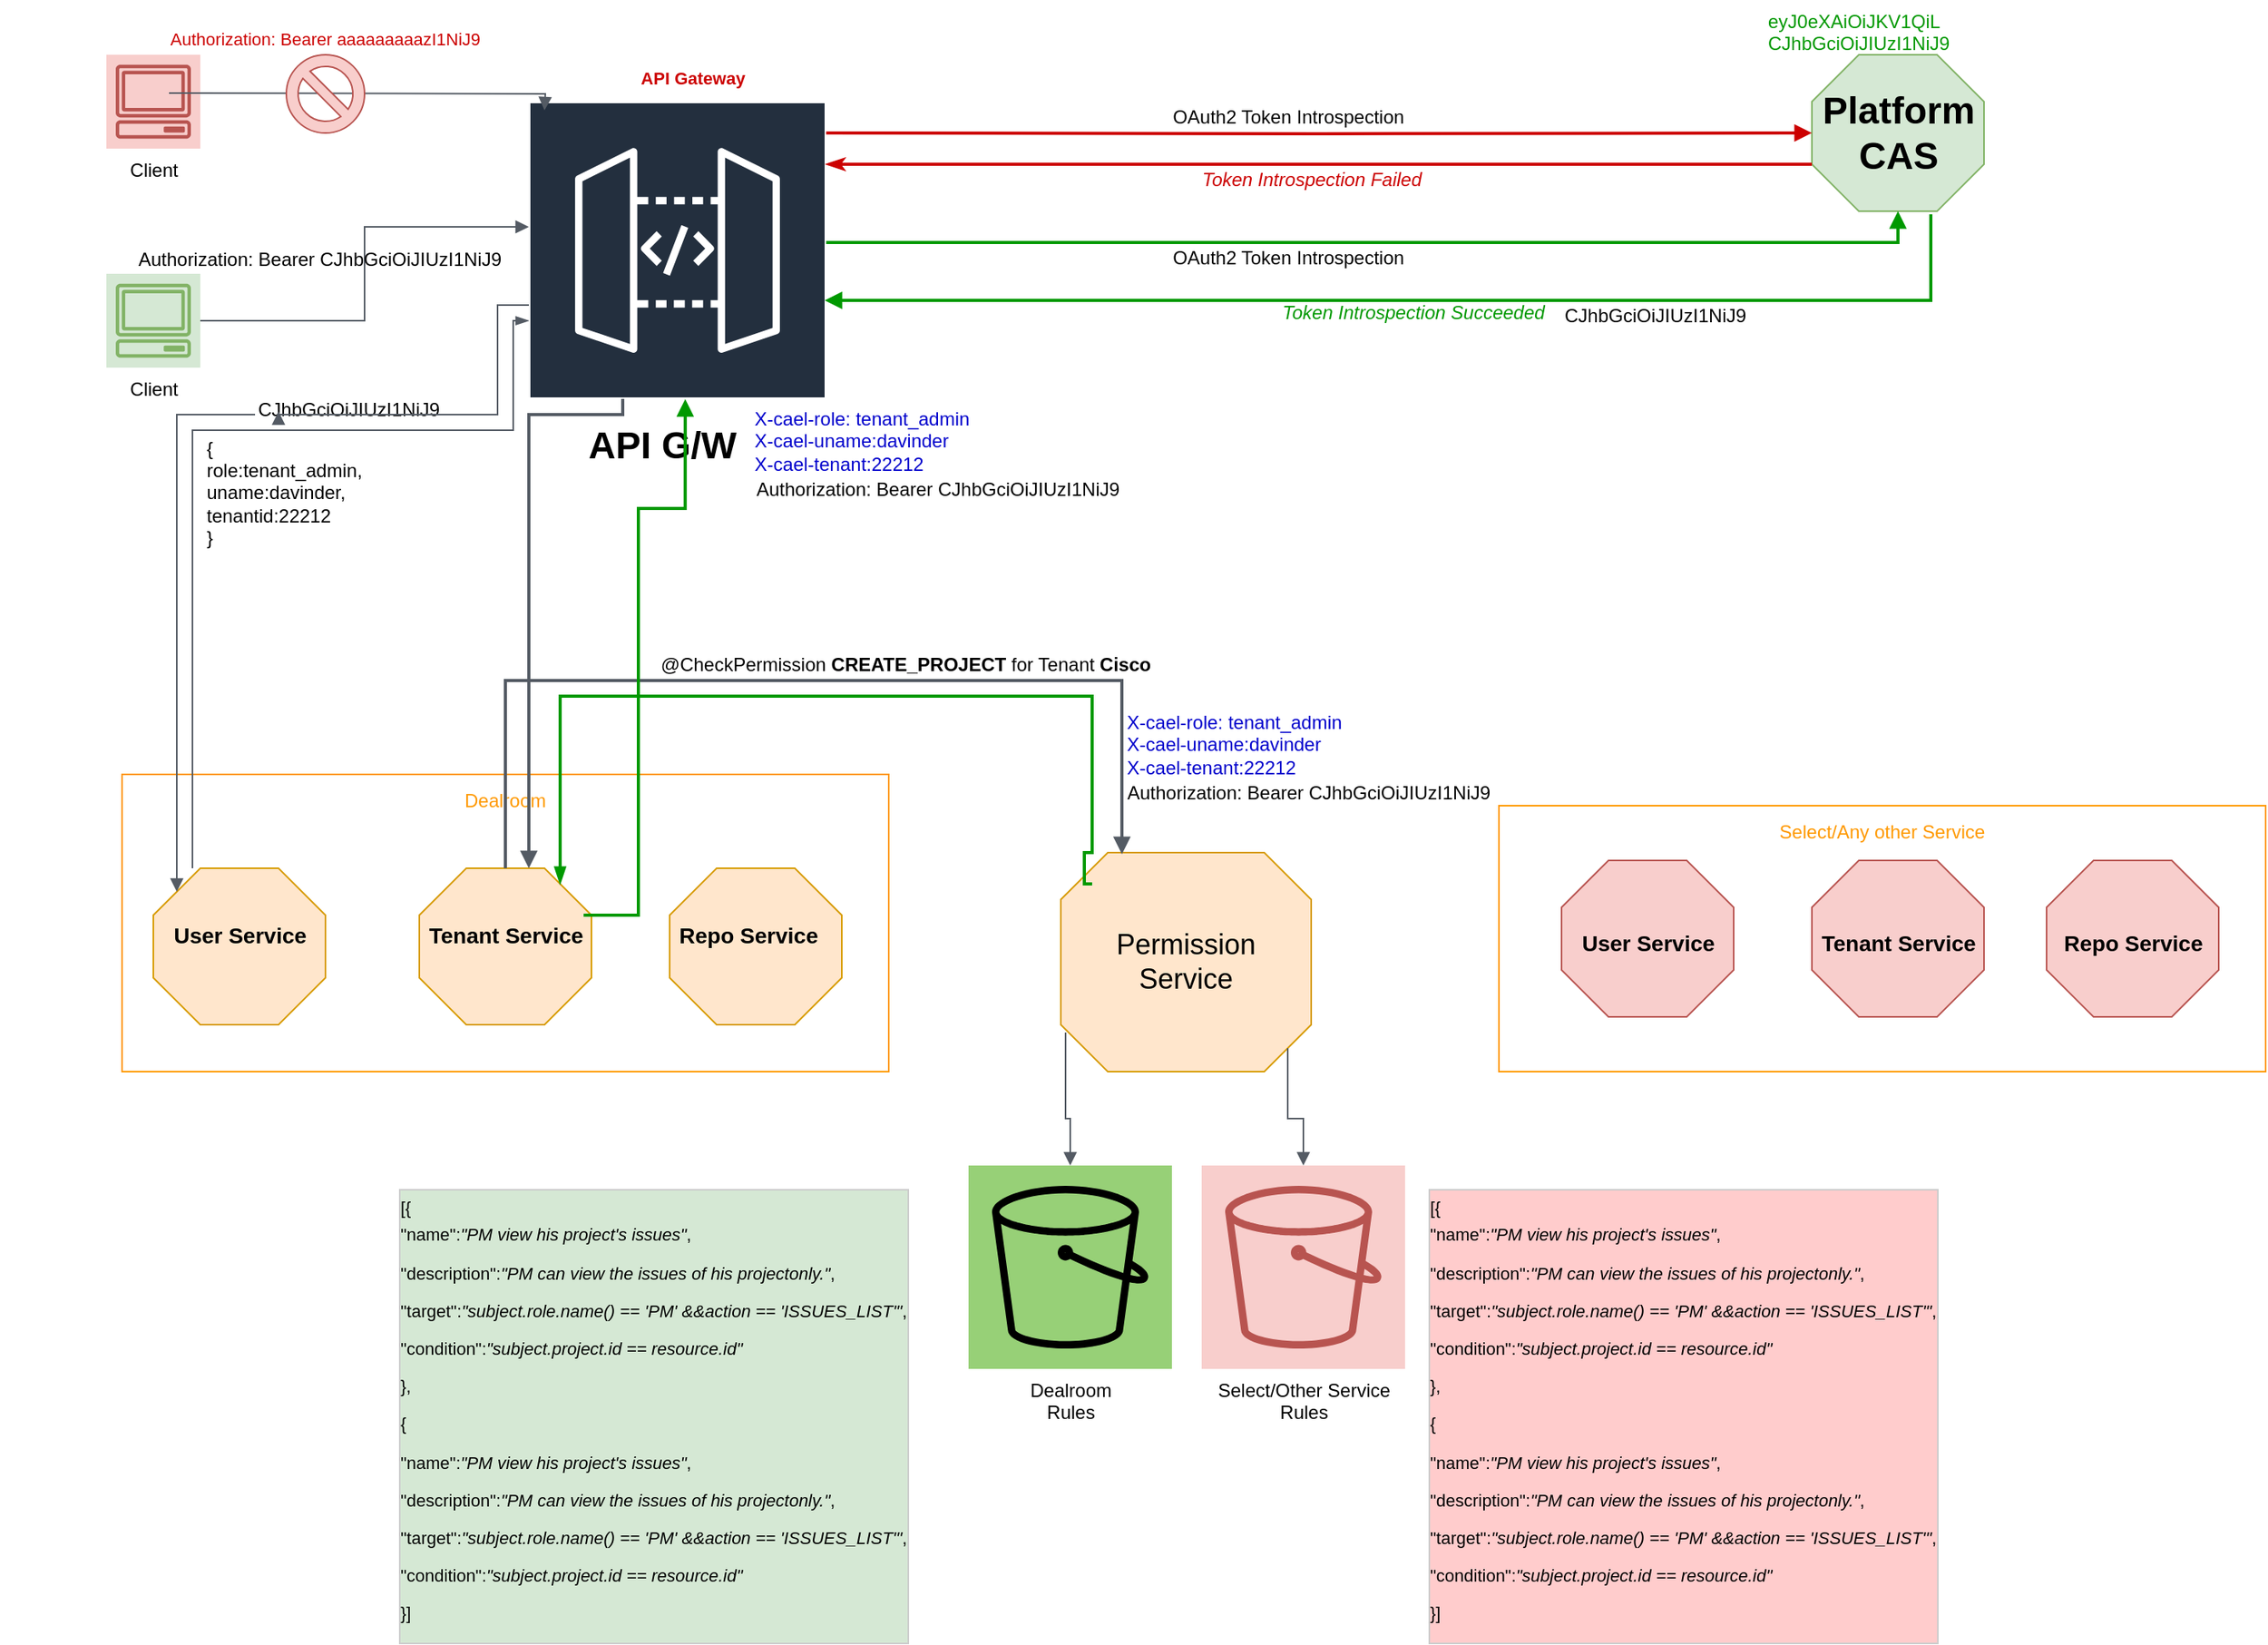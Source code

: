 <mxfile version="10.6.8" type="github"><diagram id="lSjkIo8CIUeunzuM7kKl" name="Page-1"><mxGraphModel dx="1886" dy="961" grid="1" gridSize="10" guides="1" tooltips="1" connect="1" arrows="1" fold="1" page="1" pageScale="1" pageWidth="2000" pageHeight="2000" math="0" shadow="0"><root><mxCell id="0"/><mxCell id="1" parent="0"/><mxCell id="2soLeYdfFVD7mJhR7BGm-30" value="Select/Any other Service" style="outlineConnect=0;gradientColor=none;html=1;whiteSpace=wrap;fontSize=12;fontStyle=0;strokeColor=#FF9900;fillColor=none;verticalAlign=top;align=center;fontColor=#FF9900;dashed=0;spacingTop=3;" vertex="1" parent="1"><mxGeometry x="1290" y="530" width="490" height="170" as="geometry"/></mxCell><mxCell id="2soLeYdfFVD7mJhR7BGm-29" value="Dealroom" style="outlineConnect=0;gradientColor=none;html=1;whiteSpace=wrap;fontSize=12;fontStyle=0;strokeColor=#FF9900;fillColor=none;verticalAlign=top;align=center;fontColor=#FF9900;dashed=0;spacingTop=3;" vertex="1" parent="1"><mxGeometry x="410" y="510" width="490" height="190" as="geometry"/></mxCell><mxCell id="2soLeYdfFVD7mJhR7BGm-18" value="Client" style="outlineConnect=0;strokeColor=#b85450;fillColor=#f8cecc;dashed=0;verticalLabelPosition=bottom;verticalAlign=top;align=center;html=1;fontSize=12;fontStyle=0;aspect=fixed;shape=mxgraph.aws4.resourceIcon;resIcon=mxgraph.aws4.client;" vertex="1" parent="1"><mxGeometry x="400" y="50" width="60" height="60" as="geometry"/></mxCell><mxCell id="2soLeYdfFVD7mJhR7BGm-21" value="" style="whiteSpace=wrap;html=1;shape=mxgraph.basic.octagon2;align=center;verticalAlign=middle;dx=15;fillColor=#d5e8d4;strokeColor=#82b366;" vertex="1" parent="1"><mxGeometry x="1490" y="50" width="110" height="100" as="geometry"/></mxCell><mxCell id="2soLeYdfFVD7mJhR7BGm-22" value="" style="outlineConnect=0;fontColor=#232F3E;gradientColor=none;strokeColor=#ffffff;fillColor=#232F3E;dashed=0;verticalLabelPosition=middle;verticalAlign=bottom;align=center;html=1;whiteSpace=wrap;fontSize=10;fontStyle=1;spacing=3;shape=mxgraph.aws4.productIcon;prIcon=mxgraph.aws4.api_gateway;" vertex="1" parent="1"><mxGeometry x="670" y="80" width="190" height="160" as="geometry"/></mxCell><mxCell id="2soLeYdfFVD7mJhR7BGm-23" value="" style="whiteSpace=wrap;html=1;shape=mxgraph.basic.octagon2;align=center;verticalAlign=middle;dx=15;fillColor=#ffe6cc;strokeColor=#d79b00;" vertex="1" parent="1"><mxGeometry x="430" y="570" width="110" height="100" as="geometry"/></mxCell><mxCell id="2soLeYdfFVD7mJhR7BGm-24" value="" style="whiteSpace=wrap;html=1;shape=mxgraph.basic.octagon2;align=center;verticalAlign=middle;dx=15;fillColor=#ffe6cc;strokeColor=#d79b00;" vertex="1" parent="1"><mxGeometry x="760" y="570" width="110" height="100" as="geometry"/></mxCell><mxCell id="2soLeYdfFVD7mJhR7BGm-25" value="" style="whiteSpace=wrap;html=1;shape=mxgraph.basic.octagon2;align=center;verticalAlign=middle;dx=15;fillColor=#ffe6cc;strokeColor=#d79b00;" vertex="1" parent="1"><mxGeometry x="600" y="570" width="110" height="100" as="geometry"/></mxCell><mxCell id="2soLeYdfFVD7mJhR7BGm-26" value="" style="whiteSpace=wrap;html=1;shape=mxgraph.basic.octagon2;align=center;verticalAlign=middle;dx=15;fillColor=#f8cecc;strokeColor=#b85450;" vertex="1" parent="1"><mxGeometry x="1330" y="565" width="110" height="100" as="geometry"/></mxCell><mxCell id="2soLeYdfFVD7mJhR7BGm-27" value="" style="whiteSpace=wrap;html=1;shape=mxgraph.basic.octagon2;align=center;verticalAlign=middle;dx=15;fillColor=#f8cecc;strokeColor=#b85450;" vertex="1" parent="1"><mxGeometry x="1490" y="565" width="110" height="100" as="geometry"/></mxCell><mxCell id="2soLeYdfFVD7mJhR7BGm-28" value="" style="whiteSpace=wrap;html=1;shape=mxgraph.basic.octagon2;align=center;verticalAlign=middle;dx=15;fillColor=#f8cecc;strokeColor=#b85450;" vertex="1" parent="1"><mxGeometry x="1640" y="565" width="110" height="100" as="geometry"/></mxCell><mxCell id="2soLeYdfFVD7mJhR7BGm-31" value="" style="edgeStyle=orthogonalEdgeStyle;html=1;endArrow=block;elbow=vertical;startArrow=none;endFill=1;strokeColor=#CC0000;rounded=0;strokeWidth=2;" edge="1" parent="1" target="2soLeYdfFVD7mJhR7BGm-21"><mxGeometry width="100" relative="1" as="geometry"><mxPoint x="860" y="100" as="sourcePoint"/><mxPoint x="960" y="100" as="targetPoint"/></mxGeometry></mxCell><mxCell id="2soLeYdfFVD7mJhR7BGm-32" value="" style="edgeStyle=orthogonalEdgeStyle;html=1;endArrow=block;elbow=vertical;startArrow=none;endFill=1;strokeColor=#545B64;rounded=0;" edge="1" parent="1"><mxGeometry width="100" relative="1" as="geometry"><mxPoint x="440" y="74.5" as="sourcePoint"/><mxPoint x="680" y="85.5" as="targetPoint"/></mxGeometry></mxCell><mxCell id="2soLeYdfFVD7mJhR7BGm-33" value="" style="edgeStyle=orthogonalEdgeStyle;html=1;endArrow=none;elbow=vertical;startArrow=classicThin;endFill=0;strokeColor=#CC0000;rounded=0;startFill=1;strokeWidth=2;" edge="1" parent="1"><mxGeometry width="100" relative="1" as="geometry"><mxPoint x="860" y="120" as="sourcePoint"/><mxPoint x="1490" y="120" as="targetPoint"/></mxGeometry></mxCell><mxCell id="2soLeYdfFVD7mJhR7BGm-34" value="" style="verticalLabelPosition=bottom;verticalAlign=top;html=1;shape=mxgraph.basic.no_symbol;fillColor=#f8cecc;strokeColor=#b85450;" vertex="1" parent="1"><mxGeometry x="515" y="50" width="50" height="50" as="geometry"/></mxCell><mxCell id="2soLeYdfFVD7mJhR7BGm-35" value="Client" style="outlineConnect=0;strokeColor=#82b366;fillColor=#d5e8d4;dashed=0;verticalLabelPosition=bottom;verticalAlign=top;align=center;html=1;fontSize=12;fontStyle=0;aspect=fixed;shape=mxgraph.aws4.resourceIcon;resIcon=mxgraph.aws4.client;" vertex="1" parent="1"><mxGeometry x="400" y="190" width="60" height="60" as="geometry"/></mxCell><mxCell id="2soLeYdfFVD7mJhR7BGm-36" value="" style="edgeStyle=orthogonalEdgeStyle;html=1;endArrow=block;elbow=vertical;startArrow=none;endFill=1;strokeColor=#545B64;rounded=0;" edge="1" parent="1" source="2soLeYdfFVD7mJhR7BGm-35" target="2soLeYdfFVD7mJhR7BGm-22"><mxGeometry width="100" relative="1" as="geometry"><mxPoint x="460" y="220" as="sourcePoint"/><mxPoint x="560" y="220" as="targetPoint"/></mxGeometry></mxCell><mxCell id="2soLeYdfFVD7mJhR7BGm-37" value="" style="edgeStyle=orthogonalEdgeStyle;html=1;endArrow=block;elbow=vertical;startArrow=none;endFill=1;strokeColor=#009900;rounded=0;entryX=0.5;entryY=1;entryDx=0;entryDy=0;entryPerimeter=0;strokeWidth=2;" edge="1" parent="1" source="2soLeYdfFVD7mJhR7BGm-22" target="2soLeYdfFVD7mJhR7BGm-21"><mxGeometry width="100" relative="1" as="geometry"><mxPoint x="860" y="160" as="sourcePoint"/><mxPoint x="960" y="160" as="targetPoint"/><Array as="points"><mxPoint x="1545" y="170"/></Array></mxGeometry></mxCell><mxCell id="2soLeYdfFVD7mJhR7BGm-38" value="" style="edgeStyle=orthogonalEdgeStyle;html=1;endArrow=none;elbow=vertical;startArrow=block;startFill=1;strokeColor=#009900;rounded=0;exitX=0.995;exitY=0.794;exitDx=0;exitDy=0;exitPerimeter=0;entryX=0.691;entryY=1.02;entryDx=0;entryDy=0;entryPerimeter=0;strokeWidth=2;" edge="1" parent="1" source="2soLeYdfFVD7mJhR7BGm-22" target="2soLeYdfFVD7mJhR7BGm-21"><mxGeometry width="100" relative="1" as="geometry"><mxPoint x="1470" y="170" as="sourcePoint"/><mxPoint x="1570" y="170" as="targetPoint"/><Array as="points"><mxPoint x="1566" y="207"/></Array></mxGeometry></mxCell><mxCell id="2soLeYdfFVD7mJhR7BGm-40" value="Platform&lt;br&gt;CAS&lt;br&gt;" style="text;strokeColor=none;fillColor=none;html=1;fontSize=24;fontStyle=1;verticalAlign=middle;align=center;" vertex="1" parent="1"><mxGeometry x="1505" y="90" width="80" height="20" as="geometry"/></mxCell><mxCell id="2soLeYdfFVD7mJhR7BGm-41" value="&lt;font style=&quot;font-size: 14px&quot;&gt;User Service&lt;/font&gt;" style="text;strokeColor=none;fillColor=none;html=1;fontSize=24;fontStyle=1;verticalAlign=middle;align=center;" vertex="1" parent="1"><mxGeometry x="435" y="590" width="100" height="40" as="geometry"/></mxCell><mxCell id="2soLeYdfFVD7mJhR7BGm-42" value="&lt;font style=&quot;font-size: 14px&quot;&gt;Tenant Service&lt;/font&gt;" style="text;strokeColor=none;fillColor=none;html=1;fontSize=24;fontStyle=1;verticalAlign=middle;align=center;" vertex="1" parent="1"><mxGeometry x="605" y="590" width="100" height="40" as="geometry"/></mxCell><mxCell id="2soLeYdfFVD7mJhR7BGm-43" value="&lt;font style=&quot;font-size: 14px&quot;&gt;Repo Service&lt;/font&gt;" style="text;strokeColor=none;fillColor=none;html=1;fontSize=24;fontStyle=1;verticalAlign=middle;align=center;" vertex="1" parent="1"><mxGeometry x="760" y="590" width="100" height="40" as="geometry"/></mxCell><mxCell id="2soLeYdfFVD7mJhR7BGm-44" value="&lt;font style=&quot;font-size: 14px&quot;&gt;Tenant Service&lt;/font&gt;" style="text;strokeColor=none;fillColor=none;html=1;fontSize=24;fontStyle=1;verticalAlign=middle;align=center;" vertex="1" parent="1"><mxGeometry x="1495" y="595" width="100" height="40" as="geometry"/></mxCell><mxCell id="2soLeYdfFVD7mJhR7BGm-45" value="&lt;font style=&quot;font-size: 14px&quot;&gt;User Service&lt;/font&gt;" style="text;strokeColor=none;fillColor=none;html=1;fontSize=24;fontStyle=1;verticalAlign=middle;align=center;" vertex="1" parent="1"><mxGeometry x="1335" y="595" width="100" height="40" as="geometry"/></mxCell><mxCell id="2soLeYdfFVD7mJhR7BGm-46" value="&lt;font style=&quot;font-size: 14px&quot;&gt;Repo Service&lt;/font&gt;" style="text;strokeColor=none;fillColor=none;html=1;fontSize=24;fontStyle=1;verticalAlign=middle;align=center;" vertex="1" parent="1"><mxGeometry x="1645" y="595" width="100" height="40" as="geometry"/></mxCell><mxCell id="2soLeYdfFVD7mJhR7BGm-49" value="&lt;font style=&quot;font-size: 18px&quot;&gt;Permission&lt;br&gt;Service&lt;/font&gt;&lt;br&gt;" style="whiteSpace=wrap;html=1;shape=mxgraph.basic.octagon2;align=center;verticalAlign=middle;dx=15;fillColor=#ffe6cc;strokeColor=#d79b00;" vertex="1" parent="1"><mxGeometry x="1010" y="560" width="160" height="140" as="geometry"/></mxCell><mxCell id="2soLeYdfFVD7mJhR7BGm-50" value="API G/W" style="text;strokeColor=none;fillColor=none;html=1;fontSize=24;fontStyle=1;verticalAlign=middle;align=center;" vertex="1" parent="1"><mxGeometry x="705" y="280" width="100" height="40" as="geometry"/></mxCell><mxCell id="2soLeYdfFVD7mJhR7BGm-53" value="" style="edgeStyle=orthogonalEdgeStyle;html=1;endArrow=block;elbow=vertical;startArrow=none;endFill=1;strokeColor=#545B64;rounded=0;entryX=0;entryY=0;entryDx=15;entryDy=15;entryPerimeter=0;" edge="1" parent="1" source="2soLeYdfFVD7mJhR7BGm-85" target="2soLeYdfFVD7mJhR7BGm-23"><mxGeometry width="100" relative="1" as="geometry"><mxPoint x="540" y="290" as="sourcePoint"/><mxPoint x="640" y="290" as="targetPoint"/><Array as="points"><mxPoint x="445" y="280"/></Array></mxGeometry></mxCell><mxCell id="2soLeYdfFVD7mJhR7BGm-54" value="" style="edgeStyle=orthogonalEdgeStyle;html=1;endArrow=none;elbow=vertical;startArrow=blockThin;endFill=0;strokeColor=#545B64;rounded=0;startFill=1;" edge="1" parent="1"><mxGeometry width="100" relative="1" as="geometry"><mxPoint x="670" y="220" as="sourcePoint"/><mxPoint x="455" y="570" as="targetPoint"/><Array as="points"><mxPoint x="660" y="220"/><mxPoint x="660" y="290"/><mxPoint x="455" y="290"/></Array></mxGeometry></mxCell><mxCell id="2soLeYdfFVD7mJhR7BGm-55" value="" style="edgeStyle=orthogonalEdgeStyle;html=1;endArrow=block;elbow=vertical;startArrow=none;endFill=1;strokeColor=#545B64;rounded=0;strokeWidth=2;" edge="1" parent="1" target="2soLeYdfFVD7mJhR7BGm-25"><mxGeometry width="100" relative="1" as="geometry"><mxPoint x="730" y="270" as="sourcePoint"/><mxPoint x="1030" y="350" as="targetPoint"/><Array as="points"><mxPoint x="730" y="280"/><mxPoint x="670" y="280"/></Array></mxGeometry></mxCell><mxCell id="2soLeYdfFVD7mJhR7BGm-56" value="" style="edgeStyle=orthogonalEdgeStyle;html=1;endArrow=block;elbow=vertical;startArrow=none;endFill=1;strokeColor=#545B64;rounded=0;entryX=0.244;entryY=0.007;entryDx=0;entryDy=0;entryPerimeter=0;strokeWidth=2;" edge="1" parent="1" source="2soLeYdfFVD7mJhR7BGm-25" target="2soLeYdfFVD7mJhR7BGm-49"><mxGeometry width="100" relative="1" as="geometry"><mxPoint x="760" y="430" as="sourcePoint"/><mxPoint x="860" y="430" as="targetPoint"/><Array as="points"><mxPoint x="655" y="450"/><mxPoint x="1049" y="450"/></Array></mxGeometry></mxCell><mxCell id="2soLeYdfFVD7mJhR7BGm-57" value="" style="edgeStyle=orthogonalEdgeStyle;html=1;endArrow=none;elbow=vertical;startArrow=blockThin;endFill=0;strokeColor=#009900;rounded=0;strokeWidth=2;startFill=1;" edge="1" parent="1"><mxGeometry width="100" relative="1" as="geometry"><mxPoint x="690" y="580" as="sourcePoint"/><mxPoint x="1030" y="580" as="targetPoint"/><Array as="points"><mxPoint x="690" y="460"/><mxPoint x="1030" y="460"/><mxPoint x="1030" y="560"/><mxPoint x="1025" y="560"/></Array></mxGeometry></mxCell><mxCell id="2soLeYdfFVD7mJhR7BGm-58" value="" style="edgeStyle=orthogonalEdgeStyle;html=1;endArrow=block;elbow=vertical;startArrow=none;endFill=1;strokeColor=#009900;rounded=0;entryX=0.526;entryY=1.188;entryDx=0;entryDy=0;entryPerimeter=0;exitX=1;exitY=0.25;exitDx=0;exitDy=0;strokeWidth=2;" edge="1" parent="1" source="2soLeYdfFVD7mJhR7BGm-42" target="2soLeYdfFVD7mJhR7BGm-22"><mxGeometry width="100" relative="1" as="geometry"><mxPoint x="880" y="380" as="sourcePoint"/><mxPoint x="980" y="380" as="targetPoint"/><Array as="points"><mxPoint x="740" y="600"/><mxPoint x="740" y="340"/><mxPoint x="770" y="340"/></Array></mxGeometry></mxCell><mxCell id="2soLeYdfFVD7mJhR7BGm-63" value="Select/Other Service&lt;br&gt;Rules&lt;br&gt;" style="outlineConnect=0;strokeColor=#b85450;fillColor=#f8cecc;dashed=0;verticalLabelPosition=bottom;verticalAlign=top;align=center;html=1;fontSize=12;fontStyle=0;aspect=fixed;shape=mxgraph.aws4.resourceIcon;resIcon=mxgraph.aws4.bucket;" vertex="1" parent="1"><mxGeometry x="1100" y="760" width="130" height="130" as="geometry"/></mxCell><mxCell id="2soLeYdfFVD7mJhR7BGm-62" value="Dealroom&lt;br&gt;Rules" style="outlineConnect=0;dashed=0;verticalLabelPosition=bottom;verticalAlign=top;align=center;html=1;fontSize=12;fontStyle=0;aspect=fixed;shape=mxgraph.aws4.resourceIcon;resIcon=mxgraph.aws4.bucket;fillColor=#97D077;" vertex="1" parent="1"><mxGeometry x="951" y="760" width="130" height="130" as="geometry"/></mxCell><mxCell id="2soLeYdfFVD7mJhR7BGm-74" value="" style="edgeStyle=orthogonalEdgeStyle;html=1;endArrow=block;elbow=vertical;startArrow=none;endFill=1;strokeColor=#545B64;rounded=0;exitX=0.019;exitY=0.821;exitDx=0;exitDy=0;exitPerimeter=0;" edge="1" parent="1" source="2soLeYdfFVD7mJhR7BGm-49" target="2soLeYdfFVD7mJhR7BGm-62"><mxGeometry width="100" relative="1" as="geometry"><mxPoint x="930" y="720" as="sourcePoint"/><mxPoint x="1030" y="720" as="targetPoint"/></mxGeometry></mxCell><mxCell id="2soLeYdfFVD7mJhR7BGm-75" value="" style="edgeStyle=orthogonalEdgeStyle;html=1;endArrow=block;elbow=vertical;startArrow=none;endFill=1;strokeColor=#545B64;rounded=0;exitX=0;exitY=0;exitDx=145;exitDy=125;exitPerimeter=0;" edge="1" parent="1" source="2soLeYdfFVD7mJhR7BGm-49" target="2soLeYdfFVD7mJhR7BGm-63"><mxGeometry width="100" relative="1" as="geometry"><mxPoint x="1220" y="710" as="sourcePoint"/><mxPoint x="1320" y="710" as="targetPoint"/></mxGeometry></mxCell><mxCell id="2soLeYdfFVD7mJhR7BGm-76" value="OAuth2 Token Introspection" style="text;html=1;strokeColor=none;fillColor=none;align=center;verticalAlign=middle;whiteSpace=wrap;rounded=0;" vertex="1" parent="1"><mxGeometry x="1061" y="80" width="189" height="20" as="geometry"/></mxCell><mxCell id="2soLeYdfFVD7mJhR7BGm-77" value="&lt;i&gt;&lt;font color=&quot;#cc0000&quot;&gt;Token Introspection Failed&lt;/font&gt;&lt;/i&gt;" style="text;html=1;strokeColor=none;fillColor=none;align=center;verticalAlign=middle;whiteSpace=wrap;rounded=0;" vertex="1" parent="1"><mxGeometry x="1076" y="120" width="189" height="20" as="geometry"/></mxCell><mxCell id="2soLeYdfFVD7mJhR7BGm-78" value="&lt;div style=&quot;text-align: left&quot;&gt;&lt;div&gt;{&lt;/div&gt;&lt;div&gt;role:tenant_admin,&amp;nbsp;&lt;/div&gt;&lt;div&gt;uname:davinder,&amp;nbsp;&lt;/div&gt;&lt;div&gt;tenantid:22212&lt;/div&gt;&lt;div&gt;}&lt;/div&gt;&lt;/div&gt;" style="text;html=1;strokeColor=none;fillColor=none;align=center;verticalAlign=middle;whiteSpace=wrap;rounded=0;" vertex="1" parent="1"><mxGeometry x="332.5" y="320" width="365" height="20" as="geometry"/></mxCell><mxCell id="2soLeYdfFVD7mJhR7BGm-79" value="&lt;font color=&quot;#009900&quot;&gt;eyJ0eXAiOiJKV1QiL&lt;br&gt;CJhbGciOiJIUzI1NiJ9&lt;/font&gt;" style="text;html=1;" vertex="1" parent="1"><mxGeometry x="1460" y="15" width="120" height="30" as="geometry"/></mxCell><mxCell id="2soLeYdfFVD7mJhR7BGm-82" value="OAuth2 Token Introspection" style="text;html=1;strokeColor=none;fillColor=none;align=center;verticalAlign=middle;whiteSpace=wrap;rounded=0;" vertex="1" parent="1"><mxGeometry x="1061" y="170" width="189" height="20" as="geometry"/></mxCell><mxCell id="2soLeYdfFVD7mJhR7BGm-83" value="CJhbGciOiJIUzI1NiJ9" style="text;html=1;" vertex="1" parent="1"><mxGeometry x="1330" y="203" width="120" height="17" as="geometry"/></mxCell><mxCell id="2soLeYdfFVD7mJhR7BGm-84" value="&lt;i&gt;&lt;font color=&quot;#009900&quot;&gt;Token Introspection Succeeded&lt;/font&gt;&lt;/i&gt;" style="text;html=1;strokeColor=none;fillColor=none;align=center;verticalAlign=middle;whiteSpace=wrap;rounded=0;" vertex="1" parent="1"><mxGeometry x="1141" y="205" width="189" height="20" as="geometry"/></mxCell><mxCell id="2soLeYdfFVD7mJhR7BGm-85" value="CJhbGciOiJIUzI1NiJ9" style="text;html=1;" vertex="1" parent="1"><mxGeometry x="495" y="263" width="120" height="17" as="geometry"/></mxCell><mxCell id="2soLeYdfFVD7mJhR7BGm-86" value="" style="edgeStyle=orthogonalEdgeStyle;html=1;endArrow=block;elbow=vertical;startArrow=none;endFill=1;strokeColor=#545B64;rounded=0;entryX=0;entryY=0;entryDx=15;entryDy=15;entryPerimeter=0;" edge="1" parent="1" source="2soLeYdfFVD7mJhR7BGm-22" target="2soLeYdfFVD7mJhR7BGm-85"><mxGeometry width="100" relative="1" as="geometry"><mxPoint x="670" y="210" as="sourcePoint"/><mxPoint x="445" y="585" as="targetPoint"/><Array as="points"><mxPoint x="650" y="210"/><mxPoint x="650" y="280"/></Array></mxGeometry></mxCell><mxCell id="2soLeYdfFVD7mJhR7BGm-92" value="" style="group" vertex="1" connectable="0" parent="1"><mxGeometry x="805" y="263" width="245" height="87" as="geometry"/></mxCell><mxCell id="2soLeYdfFVD7mJhR7BGm-88" value="&lt;div style=&quot;text-align: left&quot;&gt;&lt;font color=&quot;#0000cc&quot;&gt;X-cael-role: tenant_admin&lt;br&gt;&lt;/font&gt;&lt;/div&gt;&lt;div style=&quot;text-align: left&quot;&gt;&lt;font color=&quot;#0000cc&quot;&gt;&lt;span&gt;X-cael-&lt;/span&gt;&lt;span&gt;uname:davinder&lt;/span&gt;&lt;/font&gt;&lt;/div&gt;&lt;div style=&quot;text-align: left&quot;&gt;&lt;font color=&quot;#0000cc&quot;&gt;X-cael-tenant:22212&lt;/font&gt;&lt;/div&gt;" style="text;html=1;strokeColor=none;fillColor=none;align=center;verticalAlign=middle;whiteSpace=wrap;rounded=0;" vertex="1" parent="2soLeYdfFVD7mJhR7BGm-92"><mxGeometry width="156.089" height="68.216" as="geometry"/></mxCell><mxCell id="2soLeYdfFVD7mJhR7BGm-89" value="&lt;div style=&quot;text-align: left&quot;&gt;&lt;span&gt;Authorization: Bearer&amp;nbsp;&lt;/span&gt;&lt;span&gt;CJhbGciOiJIUzI1NiJ9&lt;/span&gt;&lt;/div&gt;&lt;span&gt;&lt;div style=&quot;text-align: left&quot;&gt;&lt;br&gt;&lt;/div&gt;&lt;/span&gt;" style="text;html=1;strokeColor=none;fillColor=none;align=center;verticalAlign=middle;whiteSpace=wrap;rounded=0;" vertex="1" parent="2soLeYdfFVD7mJhR7BGm-92"><mxGeometry x="7.903" y="57.341" width="237.097" height="29.659" as="geometry"/></mxCell><mxCell id="2soLeYdfFVD7mJhR7BGm-93" value="" style="group" vertex="1" connectable="0" parent="1"><mxGeometry x="1042.5" y="457" width="245" height="87" as="geometry"/></mxCell><mxCell id="2soLeYdfFVD7mJhR7BGm-94" value="&lt;div style=&quot;text-align: left&quot;&gt;&lt;font color=&quot;#0000cc&quot;&gt;X-cael-role: tenant_admin&lt;br&gt;&lt;/font&gt;&lt;/div&gt;&lt;div style=&quot;text-align: left&quot;&gt;&lt;font color=&quot;#0000cc&quot;&gt;&lt;span&gt;X-cael-&lt;/span&gt;&lt;span&gt;uname:davinder&lt;/span&gt;&lt;/font&gt;&lt;/div&gt;&lt;div style=&quot;text-align: left&quot;&gt;&lt;font color=&quot;#0000cc&quot;&gt;X-cael-tenant:22212&lt;/font&gt;&lt;/div&gt;" style="text;html=1;strokeColor=none;fillColor=none;align=center;verticalAlign=middle;whiteSpace=wrap;rounded=0;" vertex="1" parent="2soLeYdfFVD7mJhR7BGm-93"><mxGeometry width="156.089" height="68.216" as="geometry"/></mxCell><mxCell id="2soLeYdfFVD7mJhR7BGm-95" value="&lt;div style=&quot;text-align: left&quot;&gt;&lt;span&gt;Authorization: Bearer&amp;nbsp;&lt;/span&gt;&lt;span&gt;CJhbGciOiJIUzI1NiJ9&lt;/span&gt;&lt;/div&gt;&lt;span&gt;&lt;div style=&quot;text-align: left&quot;&gt;&lt;br&gt;&lt;/div&gt;&lt;/span&gt;" style="text;html=1;strokeColor=none;fillColor=none;align=center;verticalAlign=middle;whiteSpace=wrap;rounded=0;" vertex="1" parent="2soLeYdfFVD7mJhR7BGm-93"><mxGeometry x="7.903" y="57.341" width="237.097" height="29.659" as="geometry"/></mxCell><mxCell id="2soLeYdfFVD7mJhR7BGm-97" value="@CheckPermission &lt;b&gt;CREATE_PROJECT &lt;/b&gt;for Tenant &lt;b&gt;Cisco&lt;/b&gt;" style="text;html=1;strokeColor=none;fillColor=none;align=center;verticalAlign=middle;whiteSpace=wrap;rounded=0;" vertex="1" parent="1"><mxGeometry x="746" y="430" width="330" height="20" as="geometry"/></mxCell><mxCell id="2soLeYdfFVD7mJhR7BGm-98" value="&lt;p style=&quot;font-size: 11px ; line-height: 0%&quot;&gt;&lt;font style=&quot;font-size: 11px&quot;&gt;[{&lt;/font&gt;&lt;/p&gt;&lt;p style=&quot;font-size: 11px&quot;&gt;&lt;span style=&quot;font-size: 11px&quot;&gt;&lt;font style=&quot;font-size: 11px&quot;&gt;&lt;span style=&quot;font-size: 11px&quot;&gt;&quot;name&quot;&lt;/span&gt;:&lt;i style=&quot;font-size: 11px&quot;&gt;&lt;span style=&quot;font-size: 11px&quot;&gt;&quot;PM view his project's issues&quot;&lt;/span&gt;&lt;/i&gt;,&lt;/font&gt;&lt;/span&gt;&lt;/p&gt;&lt;p style=&quot;font-size: 11px&quot;&gt;&lt;span style=&quot;font-size: 11px&quot;&gt;&lt;font style=&quot;font-size: 11px&quot;&gt;&lt;span style=&quot;font-size: 11px&quot;&gt;&quot;description&quot;&lt;/span&gt;:&lt;i style=&quot;font-size: 11px&quot;&gt;&lt;span style=&quot;font-size: 11px&quot;&gt;&quot;PM can view the issues of his projectonly.&quot;&lt;/span&gt;&lt;/i&gt;,&lt;/font&gt;&lt;/span&gt;&lt;/p&gt;&lt;p style=&quot;font-size: 11px&quot;&gt;&lt;span style=&quot;font-size: 11px&quot;&gt;&lt;font style=&quot;font-size: 11px&quot;&gt;&lt;span style=&quot;font-size: 11px&quot;&gt;&quot;target&quot;&lt;/span&gt;:&lt;i style=&quot;font-size: 11px&quot;&gt;&lt;span style=&quot;font-size: 11px&quot;&gt;&quot;subject.role.name() == 'PM' &amp;amp;&amp;amp;action == 'ISSUES_LIST'&quot;&lt;/span&gt;&lt;/i&gt;,&lt;/font&gt;&lt;/span&gt;&lt;/p&gt;&lt;p style=&quot;font-size: 11px&quot;&gt;&lt;span style=&quot;font-size: 11px&quot;&gt;&lt;font style=&quot;font-size: 11px&quot;&gt;&lt;span style=&quot;font-size: 11px&quot;&gt;&quot;condition&quot;&lt;/span&gt;:&lt;i style=&quot;font-size: 11px&quot;&gt;&lt;span style=&quot;font-size: 11px&quot;&gt;&quot;subject.project.id == resource.id&quot;&lt;/span&gt;&lt;/i&gt;&lt;/font&gt;&lt;/span&gt;&lt;/p&gt;&lt;p style=&quot;font-size: 11px&quot;&gt;&lt;font style=&quot;font-size: 11px&quot;&gt;},&lt;/font&gt;&lt;/p&gt;&lt;p&gt;{&lt;/p&gt;&lt;p&gt;&quot;name&quot;:&lt;i&gt;&quot;PM view his project's issues&quot;&lt;/i&gt;,&lt;/p&gt;&lt;p&gt;&quot;description&quot;:&lt;i&gt;&quot;PM can view the issues of his projectonly.&quot;&lt;/i&gt;,&lt;/p&gt;&lt;p&gt;&quot;target&quot;:&lt;i&gt;&quot;subject.role.name() == 'PM' &amp;amp;&amp;amp;action == 'ISSUES_LIST'&quot;&lt;/i&gt;,&lt;/p&gt;&lt;p&gt;&quot;condition&quot;:&lt;i&gt;&quot;subject.project.id == resource.id&quot;&lt;/i&gt;&lt;/p&gt;&lt;p&gt;}]&lt;/p&gt;" style="text;html=1;strokeColor=none;fillColor=none;align=left;verticalAlign=middle;whiteSpace=wrap;rounded=0;fontSize=11;spacing=2;labelBorderColor=#CCCCCC;labelBackgroundColor=#D5E8D4;" vertex="1" parent="1"><mxGeometry x="585" y="920" width="395" as="geometry"/></mxCell><mxCell id="2soLeYdfFVD7mJhR7BGm-99" value="&lt;p style=&quot;font-size: 11px ; line-height: 0%&quot;&gt;&lt;font style=&quot;font-size: 11px&quot;&gt;[{&lt;/font&gt;&lt;/p&gt;&lt;p style=&quot;font-size: 11px&quot;&gt;&lt;span style=&quot;font-size: 11px&quot;&gt;&lt;font style=&quot;font-size: 11px&quot;&gt;&lt;span style=&quot;font-size: 11px&quot;&gt;&quot;name&quot;&lt;/span&gt;:&lt;i style=&quot;font-size: 11px&quot;&gt;&lt;span style=&quot;font-size: 11px&quot;&gt;&quot;PM view his project's issues&quot;&lt;/span&gt;&lt;/i&gt;,&lt;/font&gt;&lt;/span&gt;&lt;/p&gt;&lt;p style=&quot;font-size: 11px&quot;&gt;&lt;span style=&quot;font-size: 11px&quot;&gt;&lt;font style=&quot;font-size: 11px&quot;&gt;&lt;span style=&quot;font-size: 11px&quot;&gt;&quot;description&quot;&lt;/span&gt;:&lt;i style=&quot;font-size: 11px&quot;&gt;&lt;span style=&quot;font-size: 11px&quot;&gt;&quot;PM can view the issues of his projectonly.&quot;&lt;/span&gt;&lt;/i&gt;,&lt;/font&gt;&lt;/span&gt;&lt;/p&gt;&lt;p style=&quot;font-size: 11px&quot;&gt;&lt;span style=&quot;font-size: 11px&quot;&gt;&lt;font style=&quot;font-size: 11px&quot;&gt;&lt;span style=&quot;font-size: 11px&quot;&gt;&quot;target&quot;&lt;/span&gt;:&lt;i style=&quot;font-size: 11px&quot;&gt;&lt;span style=&quot;font-size: 11px&quot;&gt;&quot;subject.role.name() == 'PM' &amp;amp;&amp;amp;action == 'ISSUES_LIST'&quot;&lt;/span&gt;&lt;/i&gt;,&lt;/font&gt;&lt;/span&gt;&lt;/p&gt;&lt;p style=&quot;font-size: 11px&quot;&gt;&lt;span style=&quot;font-size: 11px&quot;&gt;&lt;font style=&quot;font-size: 11px&quot;&gt;&lt;span style=&quot;font-size: 11px&quot;&gt;&quot;condition&quot;&lt;/span&gt;:&lt;i style=&quot;font-size: 11px&quot;&gt;&lt;span style=&quot;font-size: 11px&quot;&gt;&quot;subject.project.id == resource.id&quot;&lt;/span&gt;&lt;/i&gt;&lt;/font&gt;&lt;/span&gt;&lt;/p&gt;&lt;p style=&quot;font-size: 11px&quot;&gt;&lt;font style=&quot;font-size: 11px&quot;&gt;},&lt;/font&gt;&lt;/p&gt;&lt;p&gt;{&lt;/p&gt;&lt;p&gt;&quot;name&quot;:&lt;i&gt;&quot;PM view his project's issues&quot;&lt;/i&gt;,&lt;/p&gt;&lt;p&gt;&quot;description&quot;:&lt;i&gt;&quot;PM can view the issues of his projectonly.&quot;&lt;/i&gt;,&lt;/p&gt;&lt;p&gt;&quot;target&quot;:&lt;i&gt;&quot;subject.role.name() == 'PM' &amp;amp;&amp;amp;action == 'ISSUES_LIST'&quot;&lt;/i&gt;,&lt;/p&gt;&lt;p&gt;&quot;condition&quot;:&lt;i&gt;&quot;subject.project.id == resource.id&quot;&lt;/i&gt;&lt;/p&gt;&lt;p&gt;}]&lt;/p&gt;" style="text;html=1;strokeColor=none;fillColor=none;align=left;verticalAlign=middle;whiteSpace=wrap;rounded=0;fontSize=11;spacing=2;labelBorderColor=#CCCCCC;labelBackgroundColor=#FFCCCC;" vertex="1" parent="1"><mxGeometry x="1242.5" y="920" width="395" as="geometry"/></mxCell><mxCell id="2soLeYdfFVD7mJhR7BGm-100" value="" style="group" vertex="1" connectable="0" parent="1"><mxGeometry x="410" y="171.5" width="245" height="20" as="geometry"/></mxCell><mxCell id="2soLeYdfFVD7mJhR7BGm-102" value="&lt;div style=&quot;text-align: left&quot;&gt;&lt;span&gt;Authorization: Bearer&amp;nbsp;&lt;/span&gt;&lt;span&gt;CJhbGciOiJIUzI1NiJ9&lt;/span&gt;&lt;/div&gt;&lt;span&gt;&lt;div style=&quot;text-align: left&quot;&gt;&lt;br&gt;&lt;/div&gt;&lt;/span&gt;" style="text;html=1;strokeColor=none;fillColor=none;align=center;verticalAlign=middle;whiteSpace=wrap;rounded=0;" vertex="1" parent="2soLeYdfFVD7mJhR7BGm-100"><mxGeometry x="7.903" y="13.182" width="237.097" height="6.818" as="geometry"/></mxCell><mxCell id="2soLeYdfFVD7mJhR7BGm-109" value="Authorization: Bearer aaaaaaaaazI1NiJ9" style="text;html=1;strokeColor=none;fillColor=none;align=center;verticalAlign=middle;whiteSpace=wrap;rounded=0;labelBackgroundColor=none;fontSize=11;fontColor=#CC0000;" vertex="1" parent="1"><mxGeometry x="410" y="30" width="260" height="20" as="geometry"/></mxCell><mxCell id="2soLeYdfFVD7mJhR7BGm-110" value="&lt;span&gt;&lt;b&gt;API Gateway&lt;/b&gt;&lt;/span&gt;" style="text;html=1;strokeColor=none;fillColor=none;align=center;verticalAlign=middle;whiteSpace=wrap;rounded=0;labelBackgroundColor=none;fontSize=11;fontColor=#CC0000;" vertex="1" parent="1"><mxGeometry x="710" y="55" width="130" height="20" as="geometry"/></mxCell></root></mxGraphModel></diagram></mxfile>